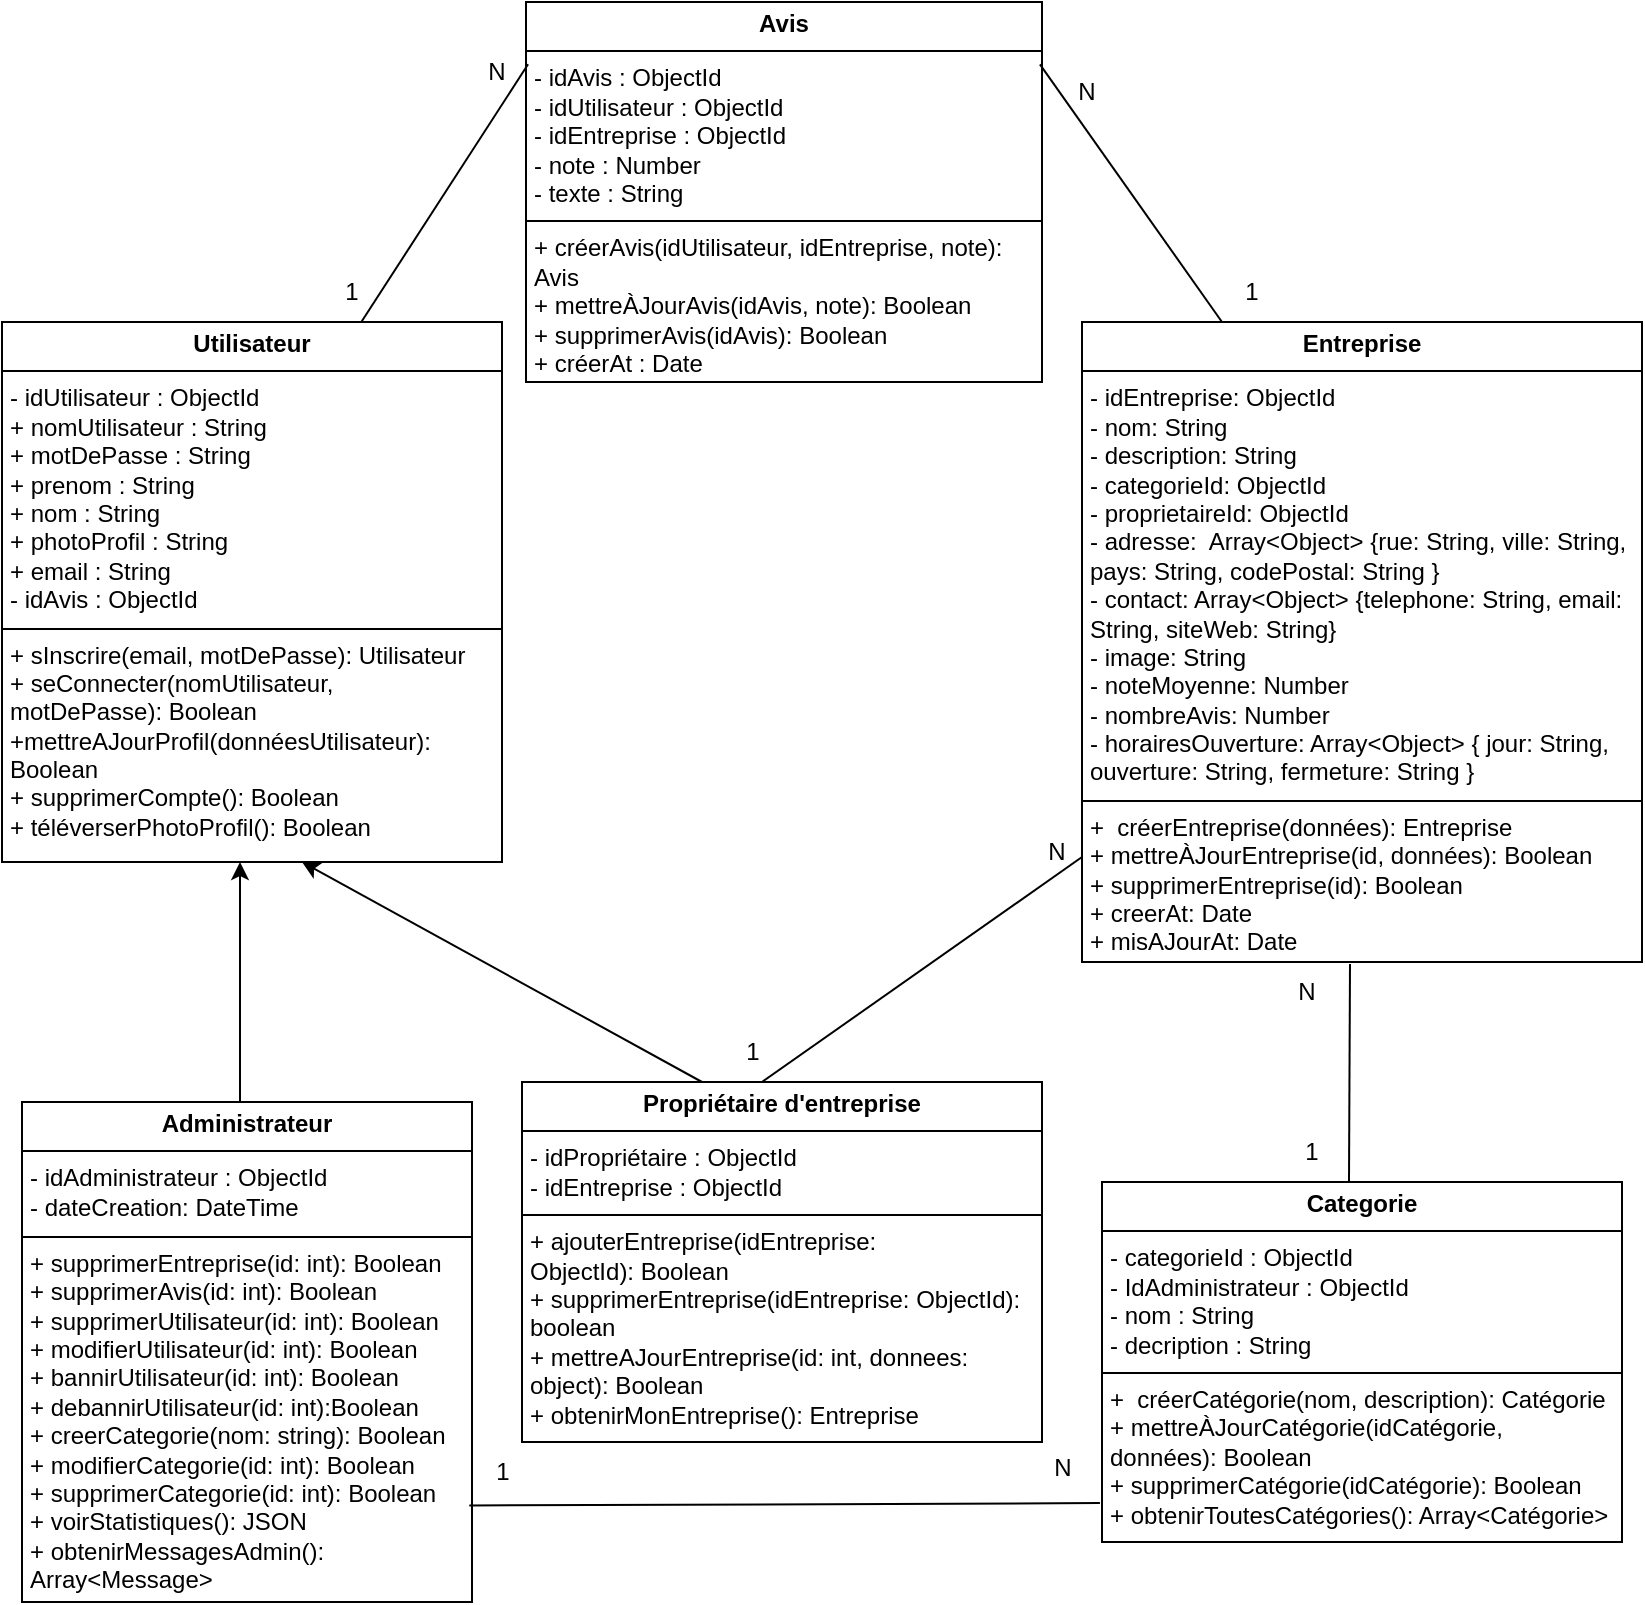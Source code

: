 <mxfile version="26.2.14">
  <diagram name="Page-1" id="CwrJfHDQbhXwP_M6bWOs">
    <mxGraphModel dx="796" dy="356" grid="1" gridSize="10" guides="1" tooltips="1" connect="1" arrows="1" fold="1" page="1" pageScale="1" pageWidth="827" pageHeight="1169" math="0" shadow="0">
      <root>
        <mxCell id="0" />
        <mxCell id="1" parent="0" />
        <mxCell id="Ztwkg9DwIfdepFcj91c6-2" value="&lt;p style=&quot;margin:0px;margin-top:4px;text-align:center;&quot;&gt;&lt;b&gt;Avis&lt;/b&gt;&lt;/p&gt;&lt;hr size=&quot;1&quot; style=&quot;border-style:solid;&quot;&gt;&lt;p style=&quot;margin:0px;margin-left:4px;&quot;&gt;- idAvis : ObjectId&amp;nbsp; &amp;nbsp; &amp;nbsp; &amp;nbsp;&amp;nbsp;&lt;/p&gt;&lt;p style=&quot;margin:0px;margin-left:4px;&quot;&gt;- idUtilisateur : ObjectId&amp;nbsp; &amp;nbsp;&lt;/p&gt;&lt;p style=&quot;margin:0px;margin-left:4px;&quot;&gt;- idEntreprise : ObjectId&lt;/p&gt;&lt;p style=&quot;margin:0px;margin-left:4px;&quot;&gt;- note : Number&amp;nbsp; &amp;nbsp;&lt;/p&gt;&lt;p style=&quot;margin:0px;margin-left:4px;&quot;&gt;- texte : String&lt;/p&gt;&lt;hr size=&quot;1&quot; style=&quot;border-style:solid;&quot;&gt;&lt;p style=&quot;margin:0px;margin-left:4px;&quot;&gt;+ créerAvis(idUtilisateur, idEntreprise, note): Avis&lt;/p&gt;&lt;p style=&quot;margin:0px;margin-left:4px;&quot;&gt;+ mettreÀJourAvis(idAvis, note):&amp;nbsp;&lt;span style=&quot;background-color: transparent; color: light-dark(rgb(0, 0, 0), rgb(255, 255, 255));&quot;&gt;Boolean&amp;nbsp;&amp;nbsp;&lt;/span&gt;&lt;/p&gt;&lt;p style=&quot;margin:0px;margin-left:4px;&quot;&gt;+ supprimerAvis(idAvis):&amp;nbsp;&lt;span style=&quot;background-color: transparent; color: light-dark(rgb(0, 0, 0), rgb(255, 255, 255));&quot;&gt;Boolean&amp;nbsp;&lt;/span&gt;&lt;/p&gt;&lt;p style=&quot;margin:0px;margin-left:4px;&quot;&gt;+ créer&lt;span style=&quot;background-color: transparent; color: light-dark(rgb(0, 0, 0), rgb(255, 255, 255));&quot;&gt;At : Date&lt;/span&gt;&lt;/p&gt;" style="verticalAlign=top;align=left;overflow=fill;html=1;whiteSpace=wrap;" parent="1" vertex="1">
          <mxGeometry x="262" width="258" height="190" as="geometry" />
        </mxCell>
        <mxCell id="K6Jd6_NAW1np-vbmV9S1-3" value="&lt;p style=&quot;margin:0px;margin-top:4px;text-align:center;&quot;&gt;&lt;b&gt;Utilisateur&lt;/b&gt;&lt;/p&gt;&lt;hr size=&quot;1&quot; style=&quot;border-style:solid;&quot;&gt;&lt;p style=&quot;margin:0px;margin-left:4px;&quot;&gt;- idUtilisateur : ObjectId&amp;nbsp; &amp;nbsp; &amp;nbsp; &amp;nbsp; &amp;nbsp;&lt;/p&gt;&lt;p style=&quot;margin:0px;margin-left:4px;&quot;&gt;+ nomUtilisateur : String&amp;nbsp; &amp;nbsp; &amp;nbsp; &amp;nbsp; &amp;nbsp; &amp;nbsp;&lt;/p&gt;&lt;p style=&quot;margin:0px;margin-left:4px;&quot;&gt;+ motDePasse : String&amp;nbsp; &amp;nbsp; &amp;nbsp; &amp;nbsp; &amp;nbsp; &amp;nbsp; &amp;nbsp;&amp;nbsp;&lt;/p&gt;&lt;p style=&quot;margin:0px;margin-left:4px;&quot;&gt;+ prenom : String&amp;nbsp; &amp;nbsp; &amp;nbsp; &amp;nbsp; &amp;nbsp; &amp;nbsp; &amp;nbsp; &amp;nbsp; &amp;nbsp; &amp;nbsp;&lt;/p&gt;&lt;p style=&quot;margin:0px;margin-left:4px;&quot;&gt;+ nom : String&amp;nbsp; &amp;nbsp; &amp;nbsp; &amp;nbsp; &amp;nbsp; &amp;nbsp; &amp;nbsp; &amp;nbsp; &amp;nbsp; &amp;nbsp;&amp;nbsp;&lt;/p&gt;&lt;p style=&quot;margin:0px;margin-left:4px;&quot;&gt;&lt;span style=&quot;background-color: transparent;&quot;&gt;+ photoProfil : String&amp;nbsp;&amp;nbsp;&lt;/span&gt;&lt;/p&gt;&lt;p style=&quot;margin:0px;margin-left:4px;&quot;&gt;&lt;span style=&quot;background-color: transparent; color: light-dark(rgb(0, 0, 0), rgb(255, 255, 255));&quot;&gt;+ email : String&amp;nbsp;&lt;/span&gt;&lt;/p&gt;&lt;p style=&quot;margin:0px;margin-left:4px;&quot;&gt;&lt;span style=&quot;background-color: transparent; color: light-dark(rgb(0, 0, 0), rgb(255, 255, 255));&quot;&gt;- idAvis : ObjectId&lt;br&gt;&lt;/span&gt;&lt;/p&gt;&lt;hr size=&quot;1&quot; style=&quot;border-style:solid;&quot;&gt;&lt;p style=&quot;margin:0px;margin-left:4px;&quot;&gt;+ sInscrire(email, motDePasse): Utilisateur&amp;nbsp;&amp;nbsp;&lt;/p&gt;&lt;p style=&quot;margin:0px;margin-left:4px;&quot;&gt;+ seConnecter(nomUtilisateur, motDePasse):&amp;nbsp;&lt;span style=&quot;background-color: transparent; color: light-dark(rgb(0, 0, 0), rgb(255, 255, 255));&quot;&gt;Boolean&amp;nbsp;&amp;nbsp;&lt;/span&gt;&lt;/p&gt;&lt;p style=&quot;margin:0px;margin-left:4px;&quot;&gt;&lt;span style=&quot;background-color: transparent; color: light-dark(rgb(0, 0, 0), rgb(255, 255, 255));&quot;&gt;+mettreAJourProfil(donnéesUtilisateur):&amp;nbsp;&lt;/span&gt;&lt;/p&gt;&lt;p style=&quot;margin:0px;margin-left:4px;&quot;&gt;&lt;span style=&quot;background-color: transparent; color: light-dark(rgb(0, 0, 0), rgb(255, 255, 255));&quot;&gt;Boolean&amp;nbsp;&amp;nbsp;&lt;/span&gt;&lt;/p&gt;&lt;p style=&quot;margin:0px;margin-left:4px;&quot;&gt;&lt;span style=&quot;background-color: transparent; color: light-dark(rgb(0, 0, 0), rgb(255, 255, 255));&quot;&gt;+ supprimerCompte():&amp;nbsp;&lt;/span&gt;&lt;span style=&quot;background-color: transparent; color: light-dark(rgb(0, 0, 0), rgb(255, 255, 255));&quot;&gt;Boolean&amp;nbsp;&amp;nbsp;&lt;/span&gt;&lt;/p&gt;&lt;p style=&quot;margin:0px;margin-left:4px;&quot;&gt;+ téléverserPhotoProfil():&amp;nbsp;&lt;span style=&quot;background-color: transparent; color: light-dark(rgb(0, 0, 0), rgb(255, 255, 255));&quot;&gt;Boolean&amp;nbsp;&amp;nbsp;&lt;/span&gt;&lt;/p&gt;" style="verticalAlign=top;align=left;overflow=fill;html=1;whiteSpace=wrap;" parent="1" vertex="1">
          <mxGeometry y="160" width="250" height="270" as="geometry" />
        </mxCell>
        <mxCell id="K6Jd6_NAW1np-vbmV9S1-4" value="&lt;p style=&quot;margin:0px;margin-top:4px;text-align:center;&quot;&gt;&lt;b&gt;Categorie&lt;/b&gt;&lt;/p&gt;&lt;hr size=&quot;1&quot; style=&quot;border-style:solid;&quot;&gt;&lt;p style=&quot;margin:0px;margin-left:4px;&quot;&gt;- categorieId : ObjectId&lt;/p&gt;&lt;p style=&quot;margin:0px;margin-left:4px;&quot;&gt;-&amp;nbsp;&lt;span style=&quot;background-color: transparent; color: light-dark(rgb(0, 0, 0), rgb(255, 255, 255));&quot;&gt;IdA&lt;/span&gt;&lt;span style=&quot;background-color: transparent; color: light-dark(rgb(0, 0, 0), rgb(255, 255, 255));&quot;&gt;dministrateur : ObjectId&lt;/span&gt;&lt;/p&gt;&lt;p style=&quot;margin:0px;margin-left:4px;&quot;&gt;- nom : String&amp;nbsp;&lt;/p&gt;&lt;p style=&quot;margin:0px;margin-left:4px;&quot;&gt;- decription : String&amp;nbsp;&lt;/p&gt;&lt;hr size=&quot;1&quot; style=&quot;border-style:solid;&quot;&gt;&lt;p style=&quot;margin:0px;margin-left:4px;&quot;&gt;+&amp;nbsp;&lt;span style=&quot;background-color: transparent;&quot;&gt;&amp;nbsp;créerCatégorie(nom, description): Catégorie&lt;/span&gt;&lt;/p&gt;&lt;p style=&quot;margin:0px;margin-left:4px;&quot;&gt;+ mettreÀJourCatégorie(idCatégorie, données):&amp;nbsp;&lt;span style=&quot;background-color: transparent; color: light-dark(rgb(0, 0, 0), rgb(255, 255, 255));&quot;&gt;Boolean&amp;nbsp;&amp;nbsp;&lt;/span&gt;&lt;/p&gt;&lt;p style=&quot;margin:0px;margin-left:4px;&quot;&gt;+ supprimerCatégorie(idCatégorie):&amp;nbsp;&lt;span style=&quot;background-color: transparent; color: light-dark(rgb(0, 0, 0), rgb(255, 255, 255));&quot;&gt;Boolean&amp;nbsp;&amp;nbsp;&lt;/span&gt;&lt;/p&gt;&lt;p style=&quot;margin:0px;margin-left:4px;&quot;&gt;+ obtenirToutesCatégories(): Array&amp;lt;Catégorie&amp;gt;&lt;/p&gt;" style="verticalAlign=top;align=left;overflow=fill;html=1;whiteSpace=wrap;" parent="1" vertex="1">
          <mxGeometry x="550" y="590" width="260" height="180" as="geometry" />
        </mxCell>
        <mxCell id="K6Jd6_NAW1np-vbmV9S1-6" value="&lt;p style=&quot;margin:0px;margin-top:4px;text-align:center;&quot;&gt;&lt;b&gt;Entreprise&lt;/b&gt;&lt;/p&gt;&lt;hr size=&quot;1&quot; style=&quot;border-style:solid;&quot;&gt;&lt;p style=&quot;margin:0px;margin-left:4px;&quot;&gt;&lt;span style=&quot;background-color: transparent;&quot;&gt;- idEntreprise: ObjectId&amp;nbsp; &amp;nbsp; &amp;nbsp; &amp;nbsp; &amp;nbsp; &amp;nbsp; &amp;nbsp; &amp;nbsp;&amp;nbsp;&lt;/span&gt;&lt;/p&gt;&lt;p style=&quot;margin:0px;margin-left:4px;&quot;&gt;- nom: String&amp;nbsp; &amp;nbsp; &amp;nbsp; &amp;nbsp; &amp;nbsp; &amp;nbsp; &amp;nbsp; &amp;nbsp; &amp;nbsp;&amp;nbsp;&lt;/p&gt;&lt;p style=&quot;margin:0px;margin-left:4px;&quot;&gt;- description: String&amp;nbsp; &amp;nbsp; &amp;nbsp; &amp;nbsp; &amp;nbsp;&amp;nbsp;&lt;/p&gt;&lt;p style=&quot;margin:0px;margin-left:4px;&quot;&gt;- categorieId: ObjectId&lt;/p&gt;&lt;p style=&quot;margin:0px;margin-left:4px;&quot;&gt;- proprietaireId: ObjectId&lt;/p&gt;&lt;p style=&quot;margin:0px;margin-left:4px;&quot;&gt;- adresse:&amp;nbsp; Array&amp;lt;Object&amp;gt; {rue: String, ville: String, pays: String, codePostal: String }&lt;/p&gt;&lt;p style=&quot;margin:0px;margin-left:4px;&quot;&gt;- contact: Array&amp;lt;Object&amp;gt; {telephone: String, email: String, siteWeb: String}&lt;/p&gt;&lt;p style=&quot;margin:0px;margin-left:4px;&quot;&gt;- image: String&lt;/p&gt;&lt;p style=&quot;margin:0px;margin-left:4px;&quot;&gt;- noteMoyenne: Number&lt;/p&gt;&lt;p style=&quot;margin:0px;margin-left:4px;&quot;&gt;- nombreAvis: Number&lt;/p&gt;&lt;p style=&quot;margin:0px;margin-left:4px;&quot;&gt;- horairesOuverture: Array&amp;lt;Object&amp;gt; { jour: String, ouverture: String, fermeture: String }&lt;br&gt;&lt;/p&gt;&lt;hr size=&quot;1&quot; style=&quot;border-style:solid;&quot;&gt;&lt;p style=&quot;margin:0px;margin-left:4px;&quot;&gt;+&amp;nbsp;&lt;span style=&quot;background-color: transparent;&quot;&gt;&amp;nbsp;créer&lt;/span&gt;Entreprise&lt;span style=&quot;background-color: transparent;&quot;&gt;(données):&amp;nbsp;&lt;/span&gt;&lt;span style=&quot;background-color: transparent; color: light-dark(rgb(0, 0, 0), rgb(255, 255, 255));&quot;&gt;Entreprise&lt;/span&gt;&lt;/p&gt;&lt;p style=&quot;margin:0px;margin-left:4px;&quot;&gt;+ mettreÀJourEntreprise(id, données):&amp;nbsp;&lt;span style=&quot;background-color: transparent; color: light-dark(rgb(0, 0, 0), rgb(255, 255, 255));&quot;&gt;Boolean&amp;nbsp;&amp;nbsp;&lt;/span&gt;&lt;/p&gt;&lt;p style=&quot;margin:0px;margin-left:4px;&quot;&gt;+ supprimerEntreprise(id):&amp;nbsp;&lt;span style=&quot;background-color: transparent; color: light-dark(rgb(0, 0, 0), rgb(255, 255, 255));&quot;&gt;Boolean&amp;nbsp;&amp;nbsp;&lt;/span&gt;&lt;/p&gt;&lt;p style=&quot;margin:0px;margin-left:4px;&quot;&gt;&lt;span style=&quot;background-color: transparent; color: light-dark(rgb(0, 0, 0), rgb(255, 255, 255));&quot;&gt;+ creerAt: Date&lt;/span&gt;&lt;/p&gt;&lt;p style=&quot;margin: 0px 0px 0px 4px;&quot;&gt;&lt;span style=&quot;background-color: transparent; color: light-dark(rgb(0, 0, 0), rgb(255, 255, 255));&quot;&gt;+ misAJourAt: Date&amp;nbsp; &amp;nbsp;&lt;/span&gt;&lt;/p&gt;" style="verticalAlign=top;align=left;overflow=fill;html=1;whiteSpace=wrap;" parent="1" vertex="1">
          <mxGeometry x="540" y="160" width="280" height="320" as="geometry" />
        </mxCell>
        <mxCell id="cobbqYuCgLEPwfnxb708-3" value="" style="endArrow=none;html=1;rounded=0;entryX=0.25;entryY=0;entryDx=0;entryDy=0;exitX=0.996;exitY=0.164;exitDx=0;exitDy=0;exitPerimeter=0;" parent="1" source="Ztwkg9DwIfdepFcj91c6-2" target="K6Jd6_NAW1np-vbmV9S1-6" edge="1">
          <mxGeometry width="50" height="50" relative="1" as="geometry">
            <mxPoint x="520" y="50" as="sourcePoint" />
            <mxPoint x="430" y="70" as="targetPoint" />
          </mxGeometry>
        </mxCell>
        <mxCell id="cobbqYuCgLEPwfnxb708-8" value="&lt;p style=&quot;margin:0px;margin-top:4px;text-align:center;&quot;&gt;&lt;b&gt;Propriétaire d&#39;entreprise&lt;/b&gt;&lt;/p&gt;&lt;hr size=&quot;1&quot; style=&quot;border-style:solid;&quot;&gt;&lt;p style=&quot;margin: 0px 0px 0px 4px;&quot;&gt;- idPropriétaire : ObjectId&amp;nbsp; &amp;nbsp; &amp;nbsp; &amp;nbsp; &amp;nbsp;&lt;/p&gt;&lt;p style=&quot;margin:0px;margin-left:4px;&quot;&gt;&lt;span style=&quot;background-color: transparent; color: light-dark(rgb(0, 0, 0), rgb(255, 255, 255));&quot;&gt;- idEntreprise :&lt;/span&gt;&lt;span style=&quot;background-color: transparent; color: light-dark(rgb(0, 0, 0), rgb(255, 255, 255));&quot;&gt;&amp;nbsp;&lt;/span&gt;&lt;span style=&quot;background-color: transparent; color: light-dark(rgb(0, 0, 0), rgb(255, 255, 255));&quot;&gt;ObjectId&amp;nbsp;&lt;/span&gt;&lt;span style=&quot;background-color: transparent; color: light-dark(rgb(0, 0, 0), rgb(255, 255, 255));&quot;&gt;&amp;nbsp;&lt;/span&gt;&lt;/p&gt;&lt;hr size=&quot;1&quot; style=&quot;border-style:solid;&quot;&gt;&lt;p style=&quot;margin:0px;margin-left:4px;&quot;&gt;&lt;span style=&quot;background-color: transparent; color: light-dark(rgb(0, 0, 0), rgb(255, 255, 255));&quot;&gt;+ ajouterEntreprise(idEntreprise: ObjectId):&amp;nbsp;&lt;/span&gt;&lt;span style=&quot;background-color: transparent; color: light-dark(rgb(0, 0, 0), rgb(255, 255, 255));&quot;&gt;Boolean&amp;nbsp;&amp;nbsp;&lt;/span&gt;&lt;/p&gt;&lt;p style=&quot;margin:0px;margin-left:4px;&quot;&gt;+ supprimerEntreprise(idEntreprise: ObjectId): boolean&lt;/p&gt;&lt;p style=&quot;margin:0px;margin-left:4px;&quot;&gt;+&amp;nbsp;mettreAJourEntreprise(id: int, donnees: object): Boolean&lt;/p&gt;&lt;p style=&quot;margin:0px;margin-left:4px;&quot;&gt;&lt;span style=&quot;background-color: transparent;&quot;&gt;+&amp;nbsp;&lt;/span&gt;&lt;span style=&quot;background-color: transparent; color: light-dark(rgb(0, 0, 0), rgb(255, 255, 255));&quot;&gt;obtenirMonEntreprise(): Entreprise&lt;/span&gt;&lt;/p&gt;&lt;div&gt;&lt;span style=&quot;background-color: transparent; color: light-dark(rgb(0, 0, 0), rgb(255, 255, 255));&quot;&gt;&lt;br&gt;&lt;/span&gt;&lt;/div&gt;&lt;div&gt;&lt;span style=&quot;background-color: transparent; color: light-dark(rgb(0, 0, 0), rgb(255, 255, 255));&quot;&gt;&lt;br&gt;&lt;/span&gt;&lt;/div&gt;&lt;p style=&quot;margin:0px;margin-left:4px;&quot;&gt;&lt;span style=&quot;background-color: transparent; color: light-dark(rgb(0, 0, 0), rgb(255, 255, 255));&quot;&gt;&amp;nbsp;&lt;/span&gt;&lt;/p&gt;&lt;p style=&quot;margin:0px;margin-left:4px;&quot;&gt;&lt;span style=&quot;background-color: transparent; color: light-dark(rgb(0, 0, 0), rgb(255, 255, 255));&quot;&gt;&lt;br&gt;&lt;/span&gt;&lt;/p&gt;" style="verticalAlign=top;align=left;overflow=fill;html=1;whiteSpace=wrap;" parent="1" vertex="1">
          <mxGeometry x="260" y="540" width="260" height="180" as="geometry" />
        </mxCell>
        <mxCell id="cobbqYuCgLEPwfnxb708-16" value="" style="endArrow=none;html=1;rounded=0;entryX=1;entryY=0.5;entryDx=0;entryDy=0;" parent="1" edge="1">
          <mxGeometry width="50" height="50" relative="1" as="geometry">
            <mxPoint x="380" y="540" as="sourcePoint" />
            <mxPoint x="540" y="427.5" as="targetPoint" />
            <Array as="points" />
          </mxGeometry>
        </mxCell>
        <mxCell id="cobbqYuCgLEPwfnxb708-17" value="1" style="text;html=1;align=center;verticalAlign=middle;whiteSpace=wrap;rounded=0;" parent="1" vertex="1">
          <mxGeometry x="640" y="560" width="30" height="30" as="geometry" />
        </mxCell>
        <mxCell id="cobbqYuCgLEPwfnxb708-20" value="" style="endArrow=none;html=1;rounded=0;" parent="1" edge="1">
          <mxGeometry width="50" height="50" relative="1" as="geometry">
            <mxPoint x="673.5" y="590" as="sourcePoint" />
            <mxPoint x="674" y="481" as="targetPoint" />
          </mxGeometry>
        </mxCell>
        <mxCell id="cobbqYuCgLEPwfnxb708-21" value="N" style="text;html=1;align=center;verticalAlign=middle;whiteSpace=wrap;rounded=0;" parent="1" vertex="1">
          <mxGeometry x="640" y="480" width="25" height="30" as="geometry" />
        </mxCell>
        <mxCell id="cobbqYuCgLEPwfnxb708-22" value="N" style="text;html=1;align=center;verticalAlign=middle;whiteSpace=wrap;rounded=0;" parent="1" vertex="1">
          <mxGeometry x="235" y="20" width="25" height="30" as="geometry" />
        </mxCell>
        <mxCell id="cobbqYuCgLEPwfnxb708-24" value="N" style="text;html=1;align=center;verticalAlign=middle;whiteSpace=wrap;rounded=0;" parent="1" vertex="1">
          <mxGeometry x="530" y="30" width="25" height="30" as="geometry" />
        </mxCell>
        <mxCell id="cobbqYuCgLEPwfnxb708-25" value="N" style="text;html=1;align=center;verticalAlign=middle;whiteSpace=wrap;rounded=0;" parent="1" vertex="1">
          <mxGeometry x="515" y="410" width="25" height="30" as="geometry" />
        </mxCell>
        <mxCell id="cobbqYuCgLEPwfnxb708-27" value="1" style="text;html=1;align=center;verticalAlign=middle;whiteSpace=wrap;rounded=0;" parent="1" vertex="1">
          <mxGeometry x="160" y="130" width="30" height="30" as="geometry" />
        </mxCell>
        <mxCell id="cobbqYuCgLEPwfnxb708-28" value="1" style="text;html=1;align=center;verticalAlign=middle;whiteSpace=wrap;rounded=0;" parent="1" vertex="1">
          <mxGeometry x="610" y="130" width="30" height="30" as="geometry" />
        </mxCell>
        <mxCell id="cobbqYuCgLEPwfnxb708-44" value="" style="endArrow=none;html=1;rounded=0;exitX=0.718;exitY=0.001;exitDx=0;exitDy=0;exitPerimeter=0;entryX=0.004;entryY=0.164;entryDx=0;entryDy=0;entryPerimeter=0;" parent="1" source="K6Jd6_NAW1np-vbmV9S1-3" target="Ztwkg9DwIfdepFcj91c6-2" edge="1">
          <mxGeometry width="50" height="50" relative="1" as="geometry">
            <mxPoint x="230" y="90" as="sourcePoint" />
            <mxPoint x="280" y="40" as="targetPoint" />
          </mxGeometry>
        </mxCell>
        <mxCell id="Sl6WZLtCYmmnrXM4lUFh-1" value="&lt;p style=&quot;margin:0px;margin-top:4px;text-align:center;&quot;&gt;&lt;b&gt;Administrateur&lt;/b&gt;&lt;/p&gt;&lt;hr size=&quot;1&quot; style=&quot;border-style:solid;&quot;&gt;&lt;p style=&quot;margin: 0px 0px 0px 4px;&quot;&gt;- idAdministrateur : ObjectId&amp;nbsp; &amp;nbsp; &amp;nbsp; &amp;nbsp; &amp;nbsp;&lt;/p&gt;&lt;p style=&quot;margin:0px;margin-left:4px;&quot;&gt;&lt;span style=&quot;background-color: transparent; color: light-dark(rgb(0, 0, 0), rgb(255, 255, 255));&quot;&gt;- dateCreation: DateTime&lt;/span&gt;&lt;span style=&quot;background-color: transparent; color: light-dark(rgb(255, 255, 255), rgb(18, 18, 18)); font-family: var(--ds-font-family-code); font-size: 12.573px;&quot;&gt;jj&lt;/span&gt;&lt;/p&gt;&lt;hr size=&quot;1&quot; style=&quot;border-style:solid;&quot;&gt;&lt;p style=&quot;margin:0px;margin-left:4px;&quot;&gt;&lt;span style=&quot;background-color: transparent;&quot;&gt;+&amp;nbsp;&lt;/span&gt;&lt;span style=&quot;background-color: transparent; color: light-dark(rgb(0, 0, 0), rgb(255, 255, 255));&quot;&gt;supprimerEntreprise(id: int): Boolean&lt;/span&gt;&lt;/p&gt;&lt;p style=&quot;margin:0px;margin-left:4px;&quot;&gt;+ supprimerAvis(id: int): Boolean&amp;nbsp;&amp;nbsp;&lt;/p&gt;&lt;p style=&quot;margin:0px;margin-left:4px;&quot;&gt;+ supprimerUtilisateur(id: int): Boolean&amp;nbsp;&lt;/p&gt;&lt;p style=&quot;margin:0px;margin-left:4px;&quot;&gt;&lt;span style=&quot;background-color: transparent; color: light-dark(rgb(0, 0, 0), rgb(255, 255, 255));&quot;&gt;+ modifierUtilisateur(id: int): Boolean&amp;nbsp;&lt;/span&gt;&lt;span style=&quot;background-color: transparent; color: light-dark(rgb(0, 0, 0), rgb(255, 255, 255));&quot;&gt;&amp;nbsp;&lt;/span&gt;&amp;nbsp;&lt;/p&gt;&lt;p style=&quot;margin:0px;margin-left:4px;&quot;&gt;+ bannirUtilisateur(id: int): Boolean&amp;nbsp; &amp;nbsp; &amp;nbsp;&amp;nbsp;&lt;/p&gt;&lt;p style=&quot;margin:0px;margin-left:4px;&quot;&gt;+ debannirUtilisateur(id: int):Boolean&amp;nbsp; &amp;nbsp;&lt;/p&gt;&lt;p style=&quot;margin:0px;margin-left:4px;&quot;&gt;+ creerCategorie(nom: string): Boolean&amp;nbsp; &amp;nbsp;&lt;/p&gt;&lt;p style=&quot;margin:0px;margin-left:4px;&quot;&gt;+ modifierCategorie(id: int): Boolean&amp;nbsp; &amp;nbsp; &amp;nbsp;&lt;/p&gt;&lt;p style=&quot;margin:0px;margin-left:4px;&quot;&gt;+ supprimerCategorie(id: int): Boolean&amp;nbsp; &amp;nbsp;&lt;span style=&quot;background-color: transparent; color: light-dark(rgb(0, 0, 0), rgb(255, 255, 255));&quot;&gt;&amp;nbsp; &lt;/span&gt;&lt;span style=&quot;background-color: transparent; color: light-dark(rgb(0, 0, 0), rgb(255, 255, 255));&quot;&gt;+ voirStatistiques(): JSON&amp;nbsp;&amp;nbsp;&lt;/span&gt;&lt;/p&gt;&lt;p style=&quot;margin:0px;margin-left:4px;&quot;&gt;&lt;span style=&quot;background-color: transparent; color: light-dark(rgb(0, 0, 0), rgb(255, 255, 255));&quot;&gt;+&amp;nbsp;&lt;/span&gt;&lt;span style=&quot;background-color: transparent; color: light-dark(rgb(0, 0, 0), rgb(255, 255, 255));&quot;&gt;obtenirMessagesAdmin(): Array&amp;lt;Message&amp;gt;&lt;/span&gt;&lt;/p&gt;" style="verticalAlign=top;align=left;overflow=fill;html=1;whiteSpace=wrap;" parent="1" vertex="1">
          <mxGeometry x="10" y="550" width="225" height="250" as="geometry" />
        </mxCell>
        <mxCell id="gDIYGknhu6lsyVBTvvXU-1" value="" style="endArrow=classic;html=1;rounded=0;" parent="1" edge="1">
          <mxGeometry width="50" height="50" relative="1" as="geometry">
            <mxPoint x="119" y="550" as="sourcePoint" />
            <mxPoint x="119" y="430" as="targetPoint" />
          </mxGeometry>
        </mxCell>
        <mxCell id="gDIYGknhu6lsyVBTvvXU-2" value="" style="endArrow=classic;html=1;rounded=0;" parent="1" edge="1">
          <mxGeometry width="50" height="50" relative="1" as="geometry">
            <mxPoint x="350" y="540" as="sourcePoint" />
            <mxPoint x="150" y="430" as="targetPoint" />
          </mxGeometry>
        </mxCell>
        <mxCell id="gDIYGknhu6lsyVBTvvXU-3" value="1" style="text;html=1;align=center;verticalAlign=middle;resizable=0;points=[];autosize=1;strokeColor=none;fillColor=none;" parent="1" vertex="1">
          <mxGeometry x="360" y="510" width="30" height="30" as="geometry" />
        </mxCell>
        <mxCell id="3vzljWkZSBz4kK3a3mi2-1" value="" style="endArrow=none;html=1;rounded=0;entryX=-0.004;entryY=0.892;entryDx=0;entryDy=0;entryPerimeter=0;exitX=0.994;exitY=0.807;exitDx=0;exitDy=0;exitPerimeter=0;" parent="1" source="Sl6WZLtCYmmnrXM4lUFh-1" target="K6Jd6_NAW1np-vbmV9S1-4" edge="1">
          <mxGeometry width="50" height="50" relative="1" as="geometry">
            <mxPoint x="340" y="810" as="sourcePoint" />
            <mxPoint x="390" y="760" as="targetPoint" />
          </mxGeometry>
        </mxCell>
        <mxCell id="3vzljWkZSBz4kK3a3mi2-2" value="1" style="text;html=1;align=center;verticalAlign=middle;resizable=0;points=[];autosize=1;strokeColor=none;fillColor=none;" parent="1" vertex="1">
          <mxGeometry x="235" y="720" width="30" height="30" as="geometry" />
        </mxCell>
        <mxCell id="3vzljWkZSBz4kK3a3mi2-3" value="N" style="text;html=1;align=center;verticalAlign=middle;resizable=0;points=[];autosize=1;strokeColor=none;fillColor=none;" parent="1" vertex="1">
          <mxGeometry x="515" y="718" width="30" height="30" as="geometry" />
        </mxCell>
      </root>
    </mxGraphModel>
  </diagram>
</mxfile>
